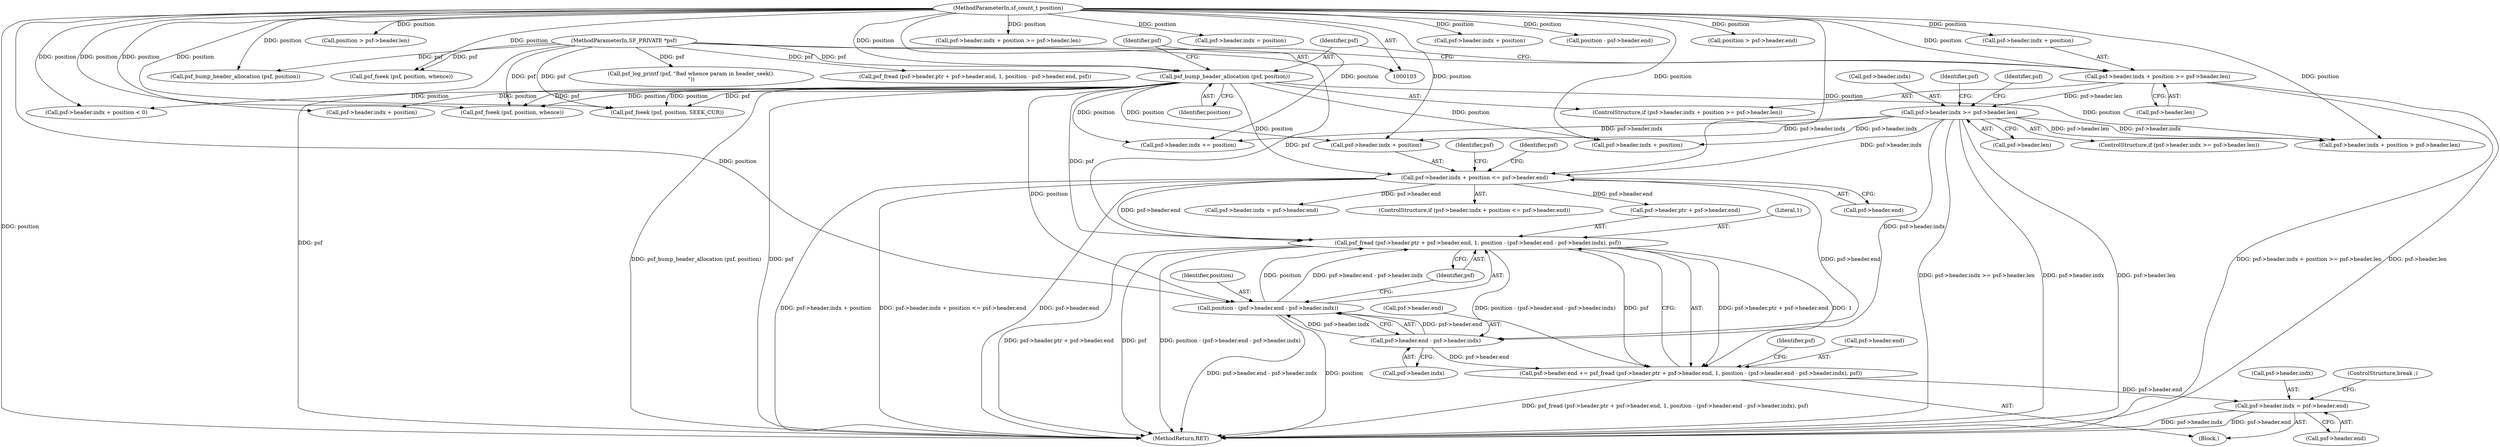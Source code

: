 digraph "0_libsndfile_708e996c87c5fae77b104ccfeb8f6db784c32074_14@API" {
"1000293" [label="(Call,psf_fread (psf->header.ptr + psf->header.end, 1, position - (psf->header.end - psf->header.indx), psf))"];
"1000234" [label="(Call,psf->header.indx + position <= psf->header.end)"];
"1000216" [label="(Call,psf->header.indx >= psf->header.len)"];
"1000188" [label="(Call,psf->header.indx + position >= psf->header.len)"];
"1000105" [label="(MethodParameterIn,sf_count_t position)"];
"1000201" [label="(Call,psf_bump_header_allocation (psf, position))"];
"1000104" [label="(MethodParameterIn,SF_PRIVATE *psf)"];
"1000306" [label="(Call,position - (psf->header.end - psf->header.indx))"];
"1000308" [label="(Call,psf->header.end - psf->header.indx)"];
"1000287" [label="(Call,psf->header.end += psf_fread (psf->header.ptr + psf->header.end, 1, position - (psf->header.end - psf->header.indx), psf))"];
"1000320" [label="(Call,psf->header.indx = psf->header.end)"];
"1000242" [label="(Call,psf->header.end)"];
"1000188" [label="(Call,psf->header.indx + position >= psf->header.len)"];
"1000126" [label="(Call,psf_bump_header_allocation (psf, position))"];
"1000307" [label="(Identifier,position)"];
"1000326" [label="(Call,psf->header.end)"];
"1000196" [label="(Call,psf->header.len)"];
"1000287" [label="(Call,psf->header.end += psf_fread (psf->header.ptr + psf->header.end, 1, position - (psf->header.end - psf->header.indx), psf))"];
"1000321" [label="(Call,psf->header.indx)"];
"1000319" [label="(Identifier,psf)"];
"1000258" [label="(Call,psf->header.indx + position)"];
"1000314" [label="(Call,psf->header.indx)"];
"1000257" [label="(Call,psf->header.indx + position > psf->header.len)"];
"1000334" [label="(Call,psf_log_printf (psf, \"Bad whence param in header_seek().\n\"))"];
"1000294" [label="(Call,psf->header.ptr + psf->header.end)"];
"1000130" [label="(Call,position > psf->header.len)"];
"1000331" [label="(ControlStructure,break ;)"];
"1000215" [label="(ControlStructure,if (psf->header.indx >= psf->header.len))"];
"1000222" [label="(Call,psf->header.len)"];
"1000205" [label="(Call,psf->header.indx + position < 0)"];
"1000206" [label="(Call,psf->header.indx + position)"];
"1000104" [label="(MethodParameterIn,SF_PRIVATE *psf)"];
"1000248" [label="(Call,psf->header.indx += position)"];
"1000157" [label="(Call,psf_fread (psf->header.ptr + psf->header.end, 1, position - psf->header.end, psf))"];
"1000323" [label="(Identifier,psf)"];
"1000189" [label="(Call,psf->header.indx + position)"];
"1000251" [label="(Identifier,psf)"];
"1000305" [label="(Literal,1)"];
"1000113" [label="(Call,psf->header.indx + position >= psf->header.len)"];
"1000110" [label="(Block,)"];
"1000271" [label="(Call,psf->header.indx = psf->header.end)"];
"1000138" [label="(Call,psf_fseek (psf, position, whence))"];
"1000216" [label="(Call,psf->header.indx >= psf->header.len)"];
"1000308" [label="(Call,psf->header.end - psf->header.indx)"];
"1000203" [label="(Identifier,position)"];
"1000309" [label="(Call,psf->header.end)"];
"1000320" [label="(Call,psf->header.indx = psf->header.end)"];
"1000217" [label="(Call,psf->header.indx)"];
"1000229" [label="(Identifier,psf)"];
"1000178" [label="(Call,psf->header.indx = position)"];
"1000187" [label="(ControlStructure,if (psf->header.indx + position >= psf->header.len))"];
"1000293" [label="(Call,psf_fread (psf->header.ptr + psf->header.end, 1, position - (psf->header.end - psf->header.indx), psf))"];
"1000235" [label="(Call,psf->header.indx + position)"];
"1000228" [label="(Call,psf_fseek (psf, position, whence))"];
"1000202" [label="(Identifier,psf)"];
"1000282" [label="(Call,psf_fseek (psf, position, SEEK_CUR))"];
"1000233" [label="(ControlStructure,if (psf->header.indx + position <= psf->header.end))"];
"1000238" [label="(Identifier,psf)"];
"1000201" [label="(Call,psf_bump_header_allocation (psf, position))"];
"1000306" [label="(Call,position - (psf->header.end - psf->header.indx))"];
"1000288" [label="(Call,psf->header.end)"];
"1000114" [label="(Call,psf->header.indx + position)"];
"1000261" [label="(Identifier,psf)"];
"1000170" [label="(Call,position - psf->header.end)"];
"1000234" [label="(Call,psf->header.indx + position <= psf->header.end)"];
"1000339" [label="(MethodReturn,RET)"];
"1000105" [label="(MethodParameterIn,sf_count_t position)"];
"1000209" [label="(Identifier,psf)"];
"1000144" [label="(Call,position > psf->header.end)"];
"1000293" -> "1000287"  [label="AST: "];
"1000293" -> "1000319"  [label="CFG: "];
"1000294" -> "1000293"  [label="AST: "];
"1000305" -> "1000293"  [label="AST: "];
"1000306" -> "1000293"  [label="AST: "];
"1000319" -> "1000293"  [label="AST: "];
"1000287" -> "1000293"  [label="CFG: "];
"1000293" -> "1000339"  [label="DDG: psf->header.ptr + psf->header.end"];
"1000293" -> "1000339"  [label="DDG: psf"];
"1000293" -> "1000339"  [label="DDG: position - (psf->header.end - psf->header.indx)"];
"1000293" -> "1000287"  [label="DDG: psf->header.ptr + psf->header.end"];
"1000293" -> "1000287"  [label="DDG: 1"];
"1000293" -> "1000287"  [label="DDG: position - (psf->header.end - psf->header.indx)"];
"1000293" -> "1000287"  [label="DDG: psf"];
"1000234" -> "1000293"  [label="DDG: psf->header.end"];
"1000306" -> "1000293"  [label="DDG: position"];
"1000306" -> "1000293"  [label="DDG: psf->header.end - psf->header.indx"];
"1000201" -> "1000293"  [label="DDG: psf"];
"1000104" -> "1000293"  [label="DDG: psf"];
"1000234" -> "1000233"  [label="AST: "];
"1000234" -> "1000242"  [label="CFG: "];
"1000235" -> "1000234"  [label="AST: "];
"1000242" -> "1000234"  [label="AST: "];
"1000251" -> "1000234"  [label="CFG: "];
"1000261" -> "1000234"  [label="CFG: "];
"1000234" -> "1000339"  [label="DDG: psf->header.indx + position"];
"1000234" -> "1000339"  [label="DDG: psf->header.indx + position <= psf->header.end"];
"1000234" -> "1000339"  [label="DDG: psf->header.end"];
"1000216" -> "1000234"  [label="DDG: psf->header.indx"];
"1000105" -> "1000234"  [label="DDG: position"];
"1000201" -> "1000234"  [label="DDG: position"];
"1000234" -> "1000271"  [label="DDG: psf->header.end"];
"1000234" -> "1000294"  [label="DDG: psf->header.end"];
"1000234" -> "1000308"  [label="DDG: psf->header.end"];
"1000216" -> "1000215"  [label="AST: "];
"1000216" -> "1000222"  [label="CFG: "];
"1000217" -> "1000216"  [label="AST: "];
"1000222" -> "1000216"  [label="AST: "];
"1000229" -> "1000216"  [label="CFG: "];
"1000238" -> "1000216"  [label="CFG: "];
"1000216" -> "1000339"  [label="DDG: psf->header.indx >= psf->header.len"];
"1000216" -> "1000339"  [label="DDG: psf->header.indx"];
"1000216" -> "1000339"  [label="DDG: psf->header.len"];
"1000188" -> "1000216"  [label="DDG: psf->header.len"];
"1000216" -> "1000235"  [label="DDG: psf->header.indx"];
"1000216" -> "1000248"  [label="DDG: psf->header.indx"];
"1000216" -> "1000257"  [label="DDG: psf->header.indx"];
"1000216" -> "1000257"  [label="DDG: psf->header.len"];
"1000216" -> "1000258"  [label="DDG: psf->header.indx"];
"1000216" -> "1000308"  [label="DDG: psf->header.indx"];
"1000188" -> "1000187"  [label="AST: "];
"1000188" -> "1000196"  [label="CFG: "];
"1000189" -> "1000188"  [label="AST: "];
"1000196" -> "1000188"  [label="AST: "];
"1000202" -> "1000188"  [label="CFG: "];
"1000209" -> "1000188"  [label="CFG: "];
"1000188" -> "1000339"  [label="DDG: psf->header.indx + position >= psf->header.len"];
"1000188" -> "1000339"  [label="DDG: psf->header.len"];
"1000105" -> "1000188"  [label="DDG: position"];
"1000105" -> "1000103"  [label="AST: "];
"1000105" -> "1000339"  [label="DDG: position"];
"1000105" -> "1000113"  [label="DDG: position"];
"1000105" -> "1000114"  [label="DDG: position"];
"1000105" -> "1000126"  [label="DDG: position"];
"1000105" -> "1000130"  [label="DDG: position"];
"1000105" -> "1000138"  [label="DDG: position"];
"1000105" -> "1000144"  [label="DDG: position"];
"1000105" -> "1000170"  [label="DDG: position"];
"1000105" -> "1000178"  [label="DDG: position"];
"1000105" -> "1000189"  [label="DDG: position"];
"1000105" -> "1000201"  [label="DDG: position"];
"1000105" -> "1000205"  [label="DDG: position"];
"1000105" -> "1000206"  [label="DDG: position"];
"1000105" -> "1000228"  [label="DDG: position"];
"1000105" -> "1000235"  [label="DDG: position"];
"1000105" -> "1000248"  [label="DDG: position"];
"1000105" -> "1000257"  [label="DDG: position"];
"1000105" -> "1000258"  [label="DDG: position"];
"1000105" -> "1000282"  [label="DDG: position"];
"1000105" -> "1000306"  [label="DDG: position"];
"1000201" -> "1000187"  [label="AST: "];
"1000201" -> "1000203"  [label="CFG: "];
"1000202" -> "1000201"  [label="AST: "];
"1000203" -> "1000201"  [label="AST: "];
"1000209" -> "1000201"  [label="CFG: "];
"1000201" -> "1000339"  [label="DDG: psf_bump_header_allocation (psf, position)"];
"1000201" -> "1000339"  [label="DDG: psf"];
"1000104" -> "1000201"  [label="DDG: psf"];
"1000201" -> "1000205"  [label="DDG: position"];
"1000201" -> "1000206"  [label="DDG: position"];
"1000201" -> "1000228"  [label="DDG: psf"];
"1000201" -> "1000228"  [label="DDG: position"];
"1000201" -> "1000235"  [label="DDG: position"];
"1000201" -> "1000248"  [label="DDG: position"];
"1000201" -> "1000257"  [label="DDG: position"];
"1000201" -> "1000258"  [label="DDG: position"];
"1000201" -> "1000282"  [label="DDG: psf"];
"1000201" -> "1000282"  [label="DDG: position"];
"1000201" -> "1000306"  [label="DDG: position"];
"1000104" -> "1000103"  [label="AST: "];
"1000104" -> "1000339"  [label="DDG: psf"];
"1000104" -> "1000126"  [label="DDG: psf"];
"1000104" -> "1000138"  [label="DDG: psf"];
"1000104" -> "1000157"  [label="DDG: psf"];
"1000104" -> "1000228"  [label="DDG: psf"];
"1000104" -> "1000282"  [label="DDG: psf"];
"1000104" -> "1000334"  [label="DDG: psf"];
"1000306" -> "1000308"  [label="CFG: "];
"1000307" -> "1000306"  [label="AST: "];
"1000308" -> "1000306"  [label="AST: "];
"1000319" -> "1000306"  [label="CFG: "];
"1000306" -> "1000339"  [label="DDG: position"];
"1000306" -> "1000339"  [label="DDG: psf->header.end - psf->header.indx"];
"1000308" -> "1000306"  [label="DDG: psf->header.end"];
"1000308" -> "1000306"  [label="DDG: psf->header.indx"];
"1000308" -> "1000314"  [label="CFG: "];
"1000309" -> "1000308"  [label="AST: "];
"1000314" -> "1000308"  [label="AST: "];
"1000308" -> "1000287"  [label="DDG: psf->header.end"];
"1000287" -> "1000110"  [label="AST: "];
"1000288" -> "1000287"  [label="AST: "];
"1000323" -> "1000287"  [label="CFG: "];
"1000287" -> "1000339"  [label="DDG: psf_fread (psf->header.ptr + psf->header.end, 1, position - (psf->header.end - psf->header.indx), psf)"];
"1000287" -> "1000320"  [label="DDG: psf->header.end"];
"1000320" -> "1000110"  [label="AST: "];
"1000320" -> "1000326"  [label="CFG: "];
"1000321" -> "1000320"  [label="AST: "];
"1000326" -> "1000320"  [label="AST: "];
"1000331" -> "1000320"  [label="CFG: "];
"1000320" -> "1000339"  [label="DDG: psf->header.end"];
"1000320" -> "1000339"  [label="DDG: psf->header.indx"];
}
